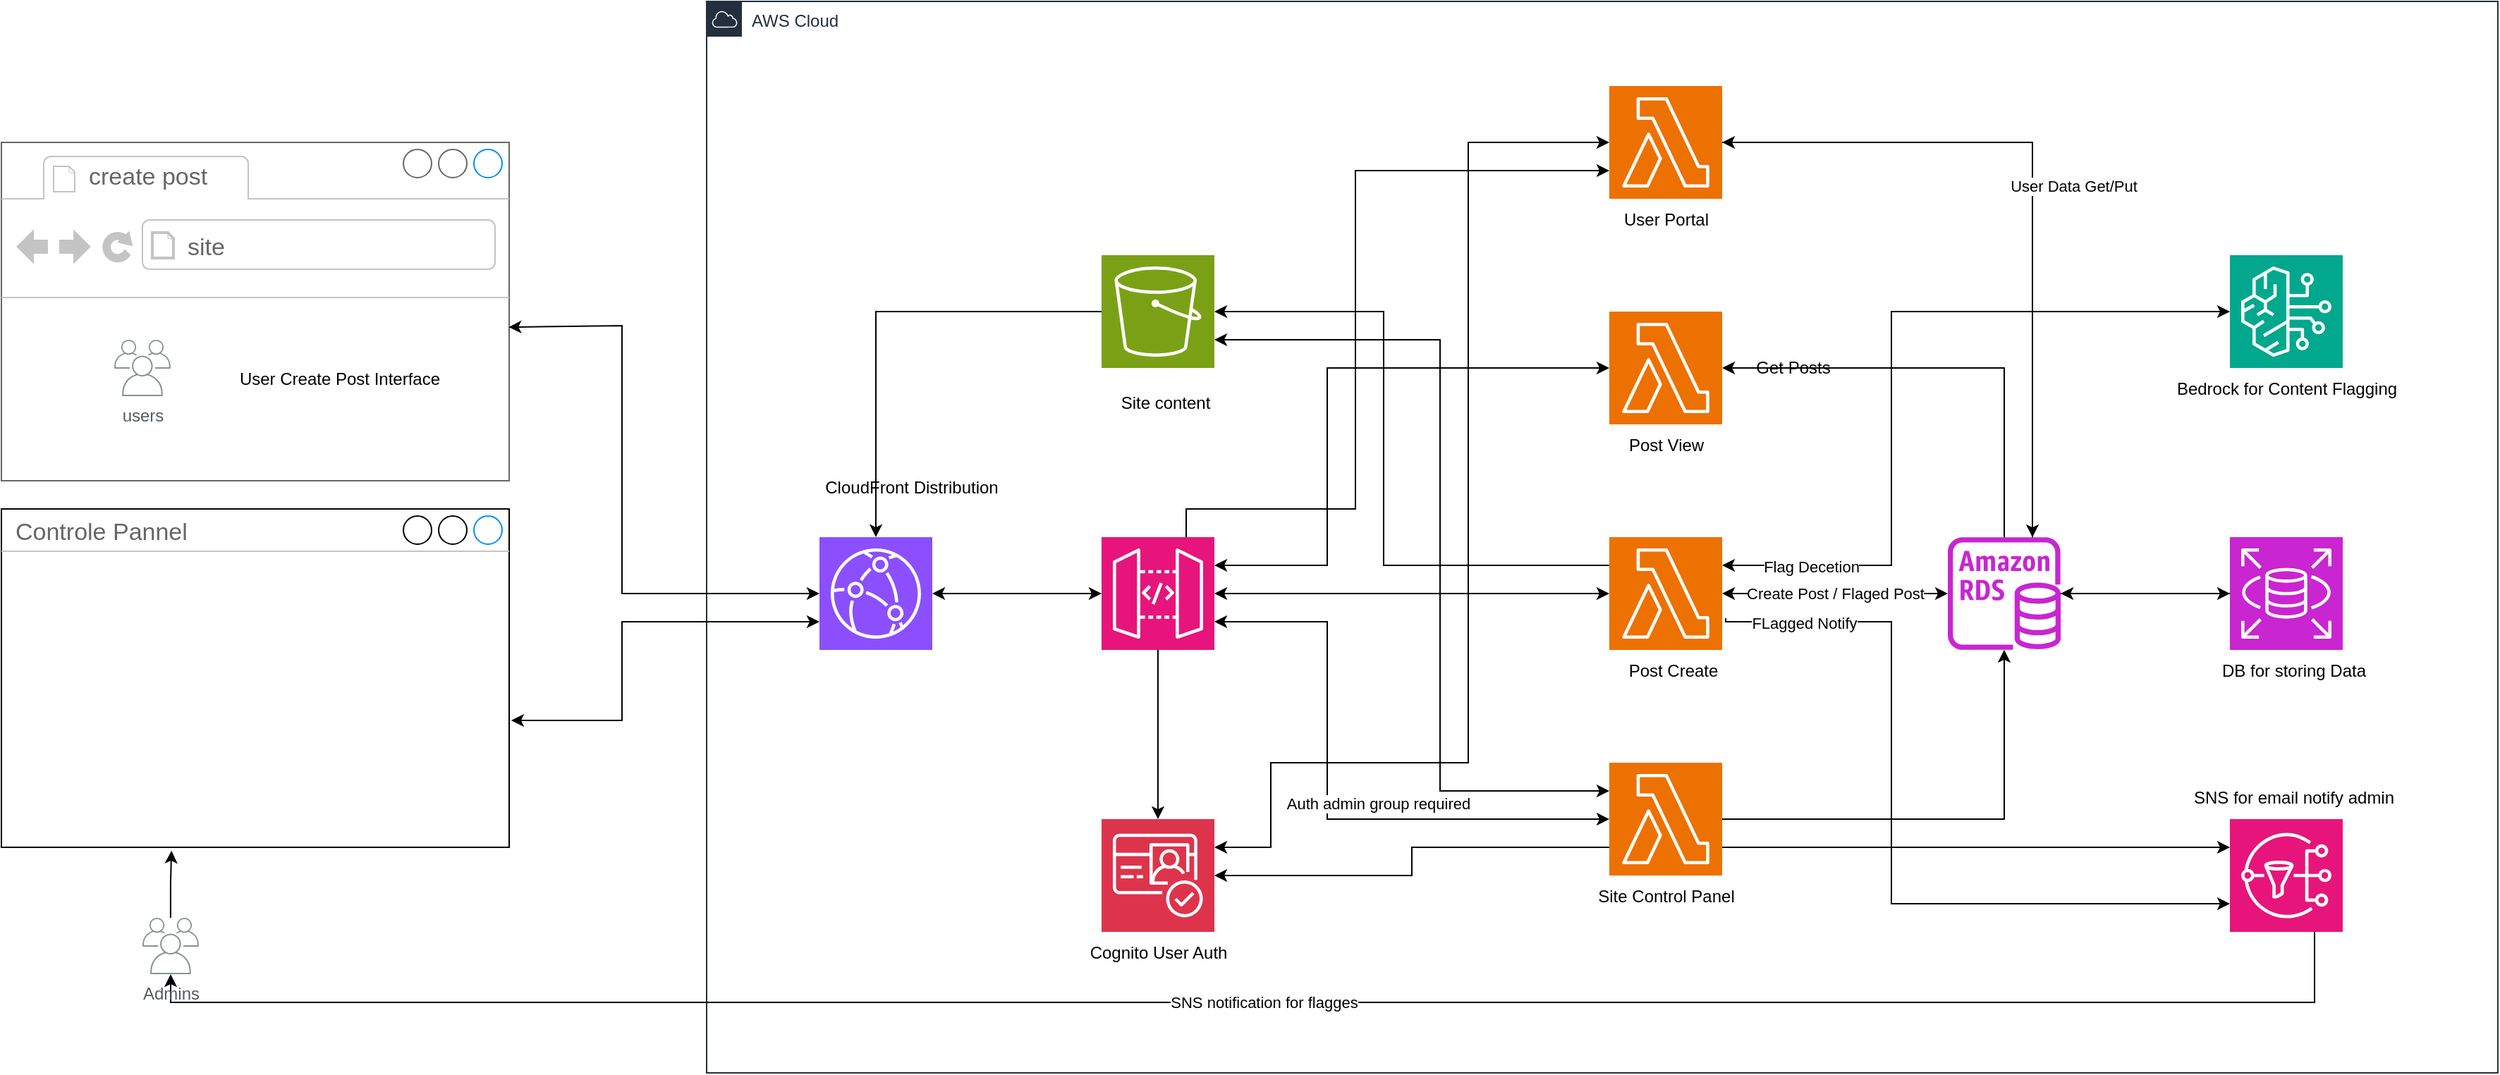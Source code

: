 <mxfile version="24.5.2" type="github">
  <diagram name="Page-1" id="eNBweOkr3n6HlXyE_nSE">
    <mxGraphModel dx="2170" dy="1160" grid="0" gridSize="10" guides="1" tooltips="1" connect="1" arrows="1" fold="1" page="0" pageScale="1" pageWidth="413" pageHeight="291" math="0" shadow="0">
      <root>
        <mxCell id="0" />
        <mxCell id="1" parent="0" />
        <mxCell id="YeCT1Fm76-048gClrjEc-198" value="" style="group" vertex="1" connectable="0" parent="1">
          <mxGeometry x="740" y="500" width="1770" height="760" as="geometry" />
        </mxCell>
        <mxCell id="YeCT1Fm76-048gClrjEc-1" value="" style="strokeWidth=1;shadow=0;dashed=0;align=center;html=1;shape=mxgraph.mockup.containers.browserWindow;rSize=0;strokeColor=#666666;strokeColor2=#008cff;strokeColor3=#c4c4c4;mainText=,;recursiveResize=0;" vertex="1" parent="YeCT1Fm76-048gClrjEc-198">
          <mxGeometry y="100" width="360" height="240" as="geometry" />
        </mxCell>
        <mxCell id="YeCT1Fm76-048gClrjEc-2" value="create post" style="strokeWidth=1;shadow=0;dashed=0;align=center;html=1;shape=mxgraph.mockup.containers.anchor;fontSize=17;fontColor=#666666;align=left;whiteSpace=wrap;" vertex="1" parent="YeCT1Fm76-048gClrjEc-1">
          <mxGeometry x="60" y="10" width="110" height="30" as="geometry" />
        </mxCell>
        <mxCell id="YeCT1Fm76-048gClrjEc-3" value="site" style="strokeWidth=1;shadow=0;dashed=0;align=center;html=1;shape=mxgraph.mockup.containers.anchor;rSize=0;fontSize=17;fontColor=#666666;align=left;" vertex="1" parent="YeCT1Fm76-048gClrjEc-1">
          <mxGeometry x="130" y="60" width="250" height="30" as="geometry" />
        </mxCell>
        <mxCell id="YeCT1Fm76-048gClrjEc-5" value="User Create Post Interface&lt;div&gt;&lt;br&gt;&lt;/div&gt;" style="text;html=1;align=center;verticalAlign=middle;whiteSpace=wrap;rounded=0;" vertex="1" parent="YeCT1Fm76-048gClrjEc-1">
          <mxGeometry x="130" y="160" width="220" height="30" as="geometry" />
        </mxCell>
        <mxCell id="YeCT1Fm76-048gClrjEc-165" value="users" style="sketch=0;outlineConnect=0;gradientColor=none;fontColor=#545B64;strokeColor=none;fillColor=#879196;dashed=0;verticalLabelPosition=bottom;verticalAlign=top;align=center;html=1;fontSize=12;fontStyle=0;aspect=fixed;shape=mxgraph.aws4.illustration_users;pointerEvents=1" vertex="1" parent="YeCT1Fm76-048gClrjEc-1">
          <mxGeometry x="80" y="140" width="40" height="40" as="geometry" />
        </mxCell>
        <mxCell id="YeCT1Fm76-048gClrjEc-6" value="AWS Cloud" style="points=[[0,0],[0.25,0],[0.5,0],[0.75,0],[1,0],[1,0.25],[1,0.5],[1,0.75],[1,1],[0.75,1],[0.5,1],[0.25,1],[0,1],[0,0.75],[0,0.5],[0,0.25]];outlineConnect=0;gradientColor=none;html=1;whiteSpace=wrap;fontSize=12;fontStyle=0;container=1;pointerEvents=0;collapsible=0;recursiveResize=0;shape=mxgraph.aws4.group;grIcon=mxgraph.aws4.group_aws_cloud;strokeColor=#232F3E;fillColor=none;verticalAlign=top;align=left;spacingLeft=30;fontColor=#232F3E;dashed=0;" vertex="1" parent="YeCT1Fm76-048gClrjEc-198">
          <mxGeometry x="500" width="1270" height="760" as="geometry" />
        </mxCell>
        <mxCell id="YeCT1Fm76-048gClrjEc-11" value="CloudFront Distribution" style="text;html=1;align=center;verticalAlign=middle;resizable=0;points=[];autosize=1;strokeColor=none;fillColor=none;" vertex="1" parent="YeCT1Fm76-048gClrjEc-6">
          <mxGeometry x="70" y="330" width="150" height="30" as="geometry" />
        </mxCell>
        <mxCell id="YeCT1Fm76-048gClrjEc-12" value="" style="sketch=0;points=[[0,0,0],[0.25,0,0],[0.5,0,0],[0.75,0,0],[1,0,0],[0,1,0],[0.25,1,0],[0.5,1,0],[0.75,1,0],[1,1,0],[0,0.25,0],[0,0.5,0],[0,0.75,0],[1,0.25,0],[1,0.5,0],[1,0.75,0]];outlineConnect=0;fontColor=#232F3E;fillColor=#8C4FFF;strokeColor=#ffffff;dashed=0;verticalLabelPosition=bottom;verticalAlign=top;align=center;html=1;fontSize=12;fontStyle=0;aspect=fixed;shape=mxgraph.aws4.resourceIcon;resIcon=mxgraph.aws4.cloudfront;" vertex="1" parent="YeCT1Fm76-048gClrjEc-6">
          <mxGeometry x="80" y="380" width="80" height="80" as="geometry" />
        </mxCell>
        <mxCell id="YeCT1Fm76-048gClrjEc-91" style="edgeStyle=orthogonalEdgeStyle;rounded=0;orthogonalLoop=1;jettySize=auto;html=1;" edge="1" parent="YeCT1Fm76-048gClrjEc-6" source="YeCT1Fm76-048gClrjEc-88" target="YeCT1Fm76-048gClrjEc-89">
          <mxGeometry relative="1" as="geometry" />
        </mxCell>
        <mxCell id="YeCT1Fm76-048gClrjEc-88" value="" style="sketch=0;points=[[0,0,0],[0.25,0,0],[0.5,0,0],[0.75,0,0],[1,0,0],[0,1,0],[0.25,1,0],[0.5,1,0],[0.75,1,0],[1,1,0],[0,0.25,0],[0,0.5,0],[0,0.75,0],[1,0.25,0],[1,0.5,0],[1,0.75,0]];outlineConnect=0;fontColor=#232F3E;fillColor=#C925D1;strokeColor=#ffffff;dashed=0;verticalLabelPosition=bottom;verticalAlign=top;align=center;html=1;fontSize=12;fontStyle=0;aspect=fixed;shape=mxgraph.aws4.resourceIcon;resIcon=mxgraph.aws4.rds;" vertex="1" parent="YeCT1Fm76-048gClrjEc-6">
          <mxGeometry x="1080" y="380" width="80" height="80" as="geometry" />
        </mxCell>
        <mxCell id="YeCT1Fm76-048gClrjEc-89" value="" style="sketch=0;outlineConnect=0;fontColor=#232F3E;gradientColor=none;fillColor=#C925D1;strokeColor=none;dashed=0;verticalLabelPosition=bottom;verticalAlign=top;align=center;html=1;fontSize=12;fontStyle=0;aspect=fixed;pointerEvents=1;shape=mxgraph.aws4.rds_instance;" vertex="1" parent="YeCT1Fm76-048gClrjEc-6">
          <mxGeometry x="880" y="380" width="80" height="80" as="geometry" />
        </mxCell>
        <mxCell id="YeCT1Fm76-048gClrjEc-90" style="edgeStyle=orthogonalEdgeStyle;rounded=0;orthogonalLoop=1;jettySize=auto;html=1;entryX=0;entryY=0.5;entryDx=0;entryDy=0;entryPerimeter=0;" edge="1" parent="YeCT1Fm76-048gClrjEc-6" source="YeCT1Fm76-048gClrjEc-89" target="YeCT1Fm76-048gClrjEc-88">
          <mxGeometry relative="1" as="geometry" />
        </mxCell>
        <mxCell id="YeCT1Fm76-048gClrjEc-92" value="" style="sketch=0;points=[[0,0,0],[0.25,0,0],[0.5,0,0],[0.75,0,0],[1,0,0],[0,1,0],[0.25,1,0],[0.5,1,0],[0.75,1,0],[1,1,0],[0,0.25,0],[0,0.5,0],[0,0.75,0],[1,0.25,0],[1,0.5,0],[1,0.75,0]];outlineConnect=0;fontColor=#232F3E;fillColor=#ED7100;strokeColor=#ffffff;dashed=0;verticalLabelPosition=bottom;verticalAlign=top;align=center;html=1;fontSize=12;fontStyle=0;aspect=fixed;shape=mxgraph.aws4.resourceIcon;resIcon=mxgraph.aws4.lambda;" vertex="1" parent="YeCT1Fm76-048gClrjEc-6">
          <mxGeometry x="640" y="220" width="80" height="80" as="geometry" />
        </mxCell>
        <mxCell id="YeCT1Fm76-048gClrjEc-93" value="" style="sketch=0;points=[[0,0,0],[0.25,0,0],[0.5,0,0],[0.75,0,0],[1,0,0],[0,1,0],[0.25,1,0],[0.5,1,0],[0.75,1,0],[1,1,0],[0,0.25,0],[0,0.5,0],[0,0.75,0],[1,0.25,0],[1,0.5,0],[1,0.75,0]];outlineConnect=0;fontColor=#232F3E;fillColor=#ED7100;strokeColor=#ffffff;dashed=0;verticalLabelPosition=bottom;verticalAlign=top;align=center;html=1;fontSize=12;fontStyle=0;aspect=fixed;shape=mxgraph.aws4.resourceIcon;resIcon=mxgraph.aws4.lambda;" vertex="1" parent="YeCT1Fm76-048gClrjEc-6">
          <mxGeometry x="640" y="380" width="80" height="80" as="geometry" />
        </mxCell>
        <mxCell id="YeCT1Fm76-048gClrjEc-175" style="edgeStyle=orthogonalEdgeStyle;rounded=0;orthogonalLoop=1;jettySize=auto;html=1;" edge="1" parent="YeCT1Fm76-048gClrjEc-6" source="YeCT1Fm76-048gClrjEc-94" target="YeCT1Fm76-048gClrjEc-89">
          <mxGeometry relative="1" as="geometry" />
        </mxCell>
        <mxCell id="YeCT1Fm76-048gClrjEc-94" value="" style="sketch=0;points=[[0,0,0],[0.25,0,0],[0.5,0,0],[0.75,0,0],[1,0,0],[0,1,0],[0.25,1,0],[0.5,1,0],[0.75,1,0],[1,1,0],[0,0.25,0],[0,0.5,0],[0,0.75,0],[1,0.25,0],[1,0.5,0],[1,0.75,0]];outlineConnect=0;fontColor=#232F3E;fillColor=#ED7100;strokeColor=#ffffff;dashed=0;verticalLabelPosition=bottom;verticalAlign=top;align=center;html=1;fontSize=12;fontStyle=0;aspect=fixed;shape=mxgraph.aws4.resourceIcon;resIcon=mxgraph.aws4.lambda;" vertex="1" parent="YeCT1Fm76-048gClrjEc-6">
          <mxGeometry x="640" y="540" width="80" height="80" as="geometry" />
        </mxCell>
        <mxCell id="YeCT1Fm76-048gClrjEc-98" style="edgeStyle=orthogonalEdgeStyle;rounded=0;orthogonalLoop=1;jettySize=auto;html=1;entryX=1;entryY=0.5;entryDx=0;entryDy=0;entryPerimeter=0;" edge="1" parent="YeCT1Fm76-048gClrjEc-6" source="YeCT1Fm76-048gClrjEc-89" target="YeCT1Fm76-048gClrjEc-92">
          <mxGeometry relative="1" as="geometry">
            <Array as="points">
              <mxPoint x="920" y="260" />
            </Array>
          </mxGeometry>
        </mxCell>
        <mxCell id="YeCT1Fm76-048gClrjEc-99" value="" style="sketch=0;points=[[0,0,0],[0.25,0,0],[0.5,0,0],[0.75,0,0],[1,0,0],[0,1,0],[0.25,1,0],[0.5,1,0],[0.75,1,0],[1,1,0],[0,0.25,0],[0,0.5,0],[0,0.75,0],[1,0.25,0],[1,0.5,0],[1,0.75,0]];outlineConnect=0;fontColor=#232F3E;fillColor=#E7157B;strokeColor=#ffffff;dashed=0;verticalLabelPosition=bottom;verticalAlign=top;align=center;html=1;fontSize=12;fontStyle=0;aspect=fixed;shape=mxgraph.aws4.resourceIcon;resIcon=mxgraph.aws4.api_gateway;" vertex="1" parent="YeCT1Fm76-048gClrjEc-6">
          <mxGeometry x="280" y="380" width="80" height="80" as="geometry" />
        </mxCell>
        <mxCell id="YeCT1Fm76-048gClrjEc-105" value="Post View" style="text;html=1;align=center;verticalAlign=middle;resizable=0;points=[];autosize=1;strokeColor=none;fillColor=none;" vertex="1" parent="YeCT1Fm76-048gClrjEc-6">
          <mxGeometry x="640" y="300" width="80" height="30" as="geometry" />
        </mxCell>
        <mxCell id="YeCT1Fm76-048gClrjEc-106" value="Post Create" style="text;html=1;align=center;verticalAlign=middle;resizable=0;points=[];autosize=1;strokeColor=none;fillColor=none;" vertex="1" parent="YeCT1Fm76-048gClrjEc-6">
          <mxGeometry x="640" y="460" width="90" height="30" as="geometry" />
        </mxCell>
        <mxCell id="YeCT1Fm76-048gClrjEc-107" value="Site Control Panel" style="text;html=1;align=center;verticalAlign=middle;resizable=0;points=[];autosize=1;strokeColor=none;fillColor=none;" vertex="1" parent="YeCT1Fm76-048gClrjEc-6">
          <mxGeometry x="620" y="620" width="120" height="30" as="geometry" />
        </mxCell>
        <mxCell id="YeCT1Fm76-048gClrjEc-108" value="" style="sketch=0;points=[[0,0,0],[0.25,0,0],[0.5,0,0],[0.75,0,0],[1,0,0],[0,1,0],[0.25,1,0],[0.5,1,0],[0.75,1,0],[1,1,0],[0,0.25,0],[0,0.5,0],[0,0.75,0],[1,0.25,0],[1,0.5,0],[1,0.75,0]];outlineConnect=0;fontColor=#232F3E;fillColor=#01A88D;strokeColor=#ffffff;dashed=0;verticalLabelPosition=bottom;verticalAlign=top;align=center;html=1;fontSize=12;fontStyle=0;aspect=fixed;shape=mxgraph.aws4.resourceIcon;resIcon=mxgraph.aws4.bedrock;" vertex="1" parent="YeCT1Fm76-048gClrjEc-6">
          <mxGeometry x="1080" y="180" width="80" height="80" as="geometry" />
        </mxCell>
        <mxCell id="YeCT1Fm76-048gClrjEc-109" value="" style="endArrow=classic;startArrow=classic;html=1;rounded=0;exitX=1;exitY=0.25;exitDx=0;exitDy=0;exitPerimeter=0;entryX=0;entryY=0.5;entryDx=0;entryDy=0;entryPerimeter=0;" edge="1" parent="YeCT1Fm76-048gClrjEc-6" source="YeCT1Fm76-048gClrjEc-93" target="YeCT1Fm76-048gClrjEc-108">
          <mxGeometry width="50" height="50" relative="1" as="geometry">
            <mxPoint x="1004.5" y="400" as="sourcePoint" />
            <mxPoint x="1054.5" y="350" as="targetPoint" />
            <Array as="points">
              <mxPoint x="840" y="400" />
              <mxPoint x="840" y="220" />
            </Array>
          </mxGeometry>
        </mxCell>
        <mxCell id="YeCT1Fm76-048gClrjEc-118" value="Flag Decetion" style="edgeLabel;html=1;align=center;verticalAlign=middle;resizable=0;points=[];" vertex="1" connectable="0" parent="YeCT1Fm76-048gClrjEc-109">
          <mxGeometry relative="1" as="geometry">
            <mxPoint x="-57" y="151" as="offset" />
          </mxGeometry>
        </mxCell>
        <mxCell id="YeCT1Fm76-048gClrjEc-111" value="" style="endArrow=classic;startArrow=classic;html=1;rounded=0;exitX=1;exitY=0.25;exitDx=0;exitDy=0;exitPerimeter=0;entryX=0;entryY=0.5;entryDx=0;entryDy=0;entryPerimeter=0;" edge="1" parent="YeCT1Fm76-048gClrjEc-6" source="YeCT1Fm76-048gClrjEc-99" target="YeCT1Fm76-048gClrjEc-92">
          <mxGeometry width="50" height="50" relative="1" as="geometry">
            <mxPoint x="732.5" y="409" as="sourcePoint" />
            <mxPoint x="1094.5" y="189" as="targetPoint" />
            <Array as="points">
              <mxPoint x="440" y="400" />
              <mxPoint x="440" y="260" />
            </Array>
          </mxGeometry>
        </mxCell>
        <mxCell id="YeCT1Fm76-048gClrjEc-112" value="" style="endArrow=classic;startArrow=classic;html=1;rounded=0;exitX=1;exitY=0.5;exitDx=0;exitDy=0;exitPerimeter=0;entryX=0;entryY=0.5;entryDx=0;entryDy=0;entryPerimeter=0;" edge="1" parent="YeCT1Fm76-048gClrjEc-6" source="YeCT1Fm76-048gClrjEc-99" target="YeCT1Fm76-048gClrjEc-93">
          <mxGeometry width="50" height="50" relative="1" as="geometry">
            <mxPoint x="754.5" y="520" as="sourcePoint" />
            <mxPoint x="804.5" y="470" as="targetPoint" />
          </mxGeometry>
        </mxCell>
        <mxCell id="YeCT1Fm76-048gClrjEc-113" value="" style="endArrow=classic;startArrow=classic;html=1;rounded=0;exitX=0;exitY=0.5;exitDx=0;exitDy=0;exitPerimeter=0;entryX=1;entryY=0.75;entryDx=0;entryDy=0;entryPerimeter=0;" edge="1" parent="YeCT1Fm76-048gClrjEc-6" source="YeCT1Fm76-048gClrjEc-94" target="YeCT1Fm76-048gClrjEc-99">
          <mxGeometry width="50" height="50" relative="1" as="geometry">
            <mxPoint x="754.5" y="520" as="sourcePoint" />
            <mxPoint x="804.5" y="470" as="targetPoint" />
            <Array as="points">
              <mxPoint x="440" y="580" />
              <mxPoint x="440" y="440" />
            </Array>
          </mxGeometry>
        </mxCell>
        <mxCell id="YeCT1Fm76-048gClrjEc-155" value="Auth admin group required" style="edgeLabel;html=1;align=center;verticalAlign=middle;resizable=0;points=[];" vertex="1" connectable="0" parent="YeCT1Fm76-048gClrjEc-113">
          <mxGeometry relative="1" as="geometry">
            <mxPoint x="36" y="-1" as="offset" />
          </mxGeometry>
        </mxCell>
        <mxCell id="YeCT1Fm76-048gClrjEc-114" value="" style="endArrow=classic;startArrow=classic;html=1;rounded=0;exitX=1;exitY=0.5;exitDx=0;exitDy=0;exitPerimeter=0;" edge="1" parent="YeCT1Fm76-048gClrjEc-6" source="YeCT1Fm76-048gClrjEc-93" target="YeCT1Fm76-048gClrjEc-89">
          <mxGeometry width="50" height="50" relative="1" as="geometry">
            <mxPoint x="754.5" y="520" as="sourcePoint" />
            <mxPoint x="804.5" y="470" as="targetPoint" />
          </mxGeometry>
        </mxCell>
        <mxCell id="YeCT1Fm76-048gClrjEc-117" value="Create Post / Flaged Post" style="edgeLabel;html=1;align=center;verticalAlign=middle;resizable=0;points=[];" vertex="1" connectable="0" parent="YeCT1Fm76-048gClrjEc-114">
          <mxGeometry relative="1" as="geometry">
            <mxPoint as="offset" />
          </mxGeometry>
        </mxCell>
        <mxCell id="YeCT1Fm76-048gClrjEc-124" value="DB for storing Data" style="text;html=1;align=center;verticalAlign=middle;resizable=0;points=[];autosize=1;strokeColor=none;fillColor=none;" vertex="1" parent="YeCT1Fm76-048gClrjEc-6">
          <mxGeometry x="1060" y="460" width="130" height="30" as="geometry" />
        </mxCell>
        <mxCell id="YeCT1Fm76-048gClrjEc-125" value="Bedrock for Content Flagging" style="text;html=1;align=center;verticalAlign=middle;resizable=0;points=[];autosize=1;strokeColor=none;fillColor=none;" vertex="1" parent="YeCT1Fm76-048gClrjEc-6">
          <mxGeometry x="1030" y="260" width="180" height="30" as="geometry" />
        </mxCell>
        <mxCell id="YeCT1Fm76-048gClrjEc-126" value="" style="sketch=0;points=[[0,0,0],[0.25,0,0],[0.5,0,0],[0.75,0,0],[1,0,0],[0,1,0],[0.25,1,0],[0.5,1,0],[0.75,1,0],[1,1,0],[0,0.25,0],[0,0.5,0],[0,0.75,0],[1,0.25,0],[1,0.5,0],[1,0.75,0]];outlineConnect=0;fontColor=#232F3E;fillColor=#7AA116;strokeColor=#ffffff;dashed=0;verticalLabelPosition=bottom;verticalAlign=top;align=center;html=1;fontSize=12;fontStyle=0;aspect=fixed;shape=mxgraph.aws4.resourceIcon;resIcon=mxgraph.aws4.s3;" vertex="1" parent="YeCT1Fm76-048gClrjEc-6">
          <mxGeometry x="280" y="180" width="80" height="80" as="geometry" />
        </mxCell>
        <mxCell id="YeCT1Fm76-048gClrjEc-127" value="Site content" style="text;html=1;align=center;verticalAlign=middle;resizable=0;points=[];autosize=1;strokeColor=none;fillColor=none;" vertex="1" parent="YeCT1Fm76-048gClrjEc-6">
          <mxGeometry x="280" y="270" width="90" height="30" as="geometry" />
        </mxCell>
        <mxCell id="YeCT1Fm76-048gClrjEc-129" style="edgeStyle=orthogonalEdgeStyle;rounded=0;orthogonalLoop=1;jettySize=auto;html=1;entryX=1;entryY=0.5;entryDx=0;entryDy=0;entryPerimeter=0;" edge="1" parent="YeCT1Fm76-048gClrjEc-6" source="YeCT1Fm76-048gClrjEc-93" target="YeCT1Fm76-048gClrjEc-126">
          <mxGeometry relative="1" as="geometry">
            <Array as="points">
              <mxPoint x="480" y="400" />
              <mxPoint x="480" y="220" />
            </Array>
          </mxGeometry>
        </mxCell>
        <mxCell id="YeCT1Fm76-048gClrjEc-139" value="" style="sketch=0;points=[[0,0,0],[0.25,0,0],[0.5,0,0],[0.75,0,0],[1,0,0],[0,1,0],[0.25,1,0],[0.5,1,0],[0.75,1,0],[1,1,0],[0,0.25,0],[0,0.5,0],[0,0.75,0],[1,0.25,0],[1,0.5,0],[1,0.75,0]];outlineConnect=0;fontColor=#232F3E;fillColor=#E7157B;strokeColor=#ffffff;dashed=0;verticalLabelPosition=bottom;verticalAlign=top;align=center;html=1;fontSize=12;fontStyle=0;aspect=fixed;shape=mxgraph.aws4.resourceIcon;resIcon=mxgraph.aws4.sns;" vertex="1" parent="YeCT1Fm76-048gClrjEc-6">
          <mxGeometry x="1080" y="580" width="80" height="80" as="geometry" />
        </mxCell>
        <mxCell id="YeCT1Fm76-048gClrjEc-140" style="edgeStyle=orthogonalEdgeStyle;rounded=0;orthogonalLoop=1;jettySize=auto;html=1;exitX=1;exitY=0.75;exitDx=0;exitDy=0;exitPerimeter=0;entryX=0;entryY=0.75;entryDx=0;entryDy=0;entryPerimeter=0;" edge="1" parent="YeCT1Fm76-048gClrjEc-6" target="YeCT1Fm76-048gClrjEc-139">
          <mxGeometry relative="1" as="geometry">
            <mxPoint x="722.5" y="437.5" as="sourcePoint" />
            <mxPoint x="1084.5" y="618" as="targetPoint" />
            <Array as="points">
              <mxPoint x="840" y="440" />
              <mxPoint x="840" y="640" />
            </Array>
          </mxGeometry>
        </mxCell>
        <mxCell id="YeCT1Fm76-048gClrjEc-141" value="FLagged Notify" style="edgeLabel;html=1;align=center;verticalAlign=middle;resizable=0;points=[];" vertex="1" connectable="0" parent="YeCT1Fm76-048gClrjEc-140">
          <mxGeometry relative="1" as="geometry">
            <mxPoint x="-62" y="-159" as="offset" />
          </mxGeometry>
        </mxCell>
        <mxCell id="YeCT1Fm76-048gClrjEc-147" value="" style="sketch=0;points=[[0,0,0],[0.25,0,0],[0.5,0,0],[0.75,0,0],[1,0,0],[0,1,0],[0.25,1,0],[0.5,1,0],[0.75,1,0],[1,1,0],[0,0.25,0],[0,0.5,0],[0,0.75,0],[1,0.25,0],[1,0.5,0],[1,0.75,0]];outlineConnect=0;fontColor=#232F3E;fillColor=#DD344C;strokeColor=#ffffff;dashed=0;verticalLabelPosition=bottom;verticalAlign=top;align=center;html=1;fontSize=12;fontStyle=0;aspect=fixed;shape=mxgraph.aws4.resourceIcon;resIcon=mxgraph.aws4.cognito;" vertex="1" parent="YeCT1Fm76-048gClrjEc-6">
          <mxGeometry x="280" y="580" width="80" height="80" as="geometry" />
        </mxCell>
        <mxCell id="YeCT1Fm76-048gClrjEc-150" value="Cognito User Auth" style="text;html=1;align=center;verticalAlign=middle;resizable=0;points=[];autosize=1;strokeColor=none;fillColor=none;" vertex="1" parent="YeCT1Fm76-048gClrjEc-6">
          <mxGeometry x="260" y="660" width="120" height="30" as="geometry" />
        </mxCell>
        <mxCell id="YeCT1Fm76-048gClrjEc-156" value="SNS for email notify admin" style="text;html=1;align=center;verticalAlign=middle;resizable=0;points=[];autosize=1;strokeColor=none;fillColor=none;" vertex="1" parent="YeCT1Fm76-048gClrjEc-6">
          <mxGeometry x="1040" y="550" width="170" height="30" as="geometry" />
        </mxCell>
        <mxCell id="YeCT1Fm76-048gClrjEc-176" style="edgeStyle=orthogonalEdgeStyle;rounded=0;orthogonalLoop=1;jettySize=auto;html=1;exitX=0.5;exitY=1;exitDx=0;exitDy=0;exitPerimeter=0;entryX=0.5;entryY=0;entryDx=0;entryDy=0;entryPerimeter=0;" edge="1" parent="YeCT1Fm76-048gClrjEc-6" source="YeCT1Fm76-048gClrjEc-99" target="YeCT1Fm76-048gClrjEc-147">
          <mxGeometry relative="1" as="geometry" />
        </mxCell>
        <mxCell id="YeCT1Fm76-048gClrjEc-177" style="edgeStyle=orthogonalEdgeStyle;rounded=0;orthogonalLoop=1;jettySize=auto;html=1;exitX=0;exitY=0.75;exitDx=0;exitDy=0;exitPerimeter=0;entryX=1;entryY=0.5;entryDx=0;entryDy=0;entryPerimeter=0;" edge="1" parent="YeCT1Fm76-048gClrjEc-6" source="YeCT1Fm76-048gClrjEc-94" target="YeCT1Fm76-048gClrjEc-147">
          <mxGeometry relative="1" as="geometry" />
        </mxCell>
        <mxCell id="YeCT1Fm76-048gClrjEc-178" style="edgeStyle=orthogonalEdgeStyle;rounded=0;orthogonalLoop=1;jettySize=auto;html=1;exitX=1;exitY=0.75;exitDx=0;exitDy=0;exitPerimeter=0;entryX=0;entryY=0.25;entryDx=0;entryDy=0;entryPerimeter=0;" edge="1" parent="YeCT1Fm76-048gClrjEc-6" source="YeCT1Fm76-048gClrjEc-94" target="YeCT1Fm76-048gClrjEc-139">
          <mxGeometry relative="1" as="geometry" />
        </mxCell>
        <mxCell id="YeCT1Fm76-048gClrjEc-181" value="" style="endArrow=classic;startArrow=classic;html=1;rounded=0;entryX=0;entryY=0.5;entryDx=0;entryDy=0;entryPerimeter=0;exitX=1;exitY=0.5;exitDx=0;exitDy=0;exitPerimeter=0;" edge="1" parent="YeCT1Fm76-048gClrjEc-6" source="YeCT1Fm76-048gClrjEc-12" target="YeCT1Fm76-048gClrjEc-99">
          <mxGeometry width="50" height="50" relative="1" as="geometry">
            <mxPoint x="-5.5" y="20" as="sourcePoint" />
            <mxPoint x="234.5" y="380" as="targetPoint" />
            <Array as="points" />
          </mxGeometry>
        </mxCell>
        <mxCell id="YeCT1Fm76-048gClrjEc-186" value="" style="endArrow=classic;startArrow=classic;html=1;rounded=0;exitX=0;exitY=0.25;exitDx=0;exitDy=0;exitPerimeter=0;entryX=1;entryY=0.75;entryDx=0;entryDy=0;entryPerimeter=0;" edge="1" parent="YeCT1Fm76-048gClrjEc-6" source="YeCT1Fm76-048gClrjEc-94" target="YeCT1Fm76-048gClrjEc-126">
          <mxGeometry width="50" height="50" relative="1" as="geometry">
            <mxPoint x="360" y="452" as="sourcePoint" />
            <mxPoint x="410" y="402" as="targetPoint" />
            <Array as="points">
              <mxPoint x="520" y="560" />
              <mxPoint x="520" y="240" />
            </Array>
          </mxGeometry>
        </mxCell>
        <mxCell id="YeCT1Fm76-048gClrjEc-187" style="edgeStyle=orthogonalEdgeStyle;rounded=0;orthogonalLoop=1;jettySize=auto;html=1;exitX=0;exitY=0.5;exitDx=0;exitDy=0;exitPerimeter=0;entryX=0.5;entryY=0;entryDx=0;entryDy=0;entryPerimeter=0;" edge="1" parent="YeCT1Fm76-048gClrjEc-6" source="YeCT1Fm76-048gClrjEc-126" target="YeCT1Fm76-048gClrjEc-12">
          <mxGeometry relative="1" as="geometry" />
        </mxCell>
        <mxCell id="YeCT1Fm76-048gClrjEc-195" style="edgeStyle=orthogonalEdgeStyle;rounded=0;orthogonalLoop=1;jettySize=auto;html=1;exitX=1;exitY=0.5;exitDx=0;exitDy=0;exitPerimeter=0;" edge="1" parent="YeCT1Fm76-048gClrjEc-6" source="YeCT1Fm76-048gClrjEc-188" target="YeCT1Fm76-048gClrjEc-89">
          <mxGeometry relative="1" as="geometry">
            <Array as="points">
              <mxPoint x="940" y="100" />
            </Array>
          </mxGeometry>
        </mxCell>
        <mxCell id="YeCT1Fm76-048gClrjEc-188" value="" style="sketch=0;points=[[0,0,0],[0.25,0,0],[0.5,0,0],[0.75,0,0],[1,0,0],[0,1,0],[0.25,1,0],[0.5,1,0],[0.75,1,0],[1,1,0],[0,0.25,0],[0,0.5,0],[0,0.75,0],[1,0.25,0],[1,0.5,0],[1,0.75,0]];outlineConnect=0;fontColor=#232F3E;fillColor=#ED7100;strokeColor=#ffffff;dashed=0;verticalLabelPosition=bottom;verticalAlign=top;align=center;html=1;fontSize=12;fontStyle=0;aspect=fixed;shape=mxgraph.aws4.resourceIcon;resIcon=mxgraph.aws4.lambda;" vertex="1" parent="YeCT1Fm76-048gClrjEc-6">
          <mxGeometry x="640" y="60" width="80" height="80" as="geometry" />
        </mxCell>
        <mxCell id="YeCT1Fm76-048gClrjEc-189" value="User Portal" style="text;html=1;align=center;verticalAlign=middle;resizable=0;points=[];autosize=1;strokeColor=none;fillColor=none;" vertex="1" parent="YeCT1Fm76-048gClrjEc-6">
          <mxGeometry x="640" y="140" width="80" height="30" as="geometry" />
        </mxCell>
        <mxCell id="YeCT1Fm76-048gClrjEc-192" value="" style="endArrow=classic;startArrow=classic;html=1;rounded=0;exitX=1;exitY=0.25;exitDx=0;exitDy=0;exitPerimeter=0;entryX=0;entryY=0.5;entryDx=0;entryDy=0;entryPerimeter=0;" edge="1" parent="YeCT1Fm76-048gClrjEc-6" source="YeCT1Fm76-048gClrjEc-147" target="YeCT1Fm76-048gClrjEc-188">
          <mxGeometry width="50" height="50" relative="1" as="geometry">
            <mxPoint x="394.5" y="530" as="sourcePoint" />
            <mxPoint x="444.5" y="480" as="targetPoint" />
            <Array as="points">
              <mxPoint x="400" y="600" />
              <mxPoint x="400" y="540" />
              <mxPoint x="540" y="540" />
              <mxPoint x="540" y="100" />
            </Array>
          </mxGeometry>
        </mxCell>
        <mxCell id="YeCT1Fm76-048gClrjEc-194" style="edgeStyle=orthogonalEdgeStyle;rounded=0;orthogonalLoop=1;jettySize=auto;html=1;exitX=0.75;exitY=0;exitDx=0;exitDy=0;exitPerimeter=0;entryX=0;entryY=0.75;entryDx=0;entryDy=0;entryPerimeter=0;" edge="1" parent="YeCT1Fm76-048gClrjEc-6" source="YeCT1Fm76-048gClrjEc-99" target="YeCT1Fm76-048gClrjEc-188">
          <mxGeometry relative="1" as="geometry">
            <Array as="points">
              <mxPoint x="340" y="360" />
              <mxPoint x="460" y="360" />
              <mxPoint x="460" y="120" />
            </Array>
          </mxGeometry>
        </mxCell>
        <mxCell id="YeCT1Fm76-048gClrjEc-196" style="edgeStyle=orthogonalEdgeStyle;rounded=0;orthogonalLoop=1;jettySize=auto;html=1;entryX=1;entryY=0.5;entryDx=0;entryDy=0;entryPerimeter=0;" edge="1" parent="YeCT1Fm76-048gClrjEc-6" source="YeCT1Fm76-048gClrjEc-89" target="YeCT1Fm76-048gClrjEc-188">
          <mxGeometry relative="1" as="geometry">
            <Array as="points">
              <mxPoint x="940" y="100" />
            </Array>
          </mxGeometry>
        </mxCell>
        <mxCell id="YeCT1Fm76-048gClrjEc-197" value="User Data Get/Put" style="edgeLabel;html=1;align=center;verticalAlign=middle;resizable=0;points=[];" vertex="1" connectable="0" parent="YeCT1Fm76-048gClrjEc-196">
          <mxGeometry relative="1" as="geometry">
            <mxPoint x="29" y="1" as="offset" />
          </mxGeometry>
        </mxCell>
        <mxCell id="YeCT1Fm76-048gClrjEc-136" value="Controle Pannel" style="strokeWidth=1;shadow=0;dashed=0;align=center;html=1;shape=mxgraph.mockup.containers.window;align=left;verticalAlign=top;spacingLeft=8;strokeColor2=#008cff;strokeColor3=#c4c4c4;fontColor=#666666;mainText=;fontSize=17;labelBackgroundColor=none;whiteSpace=wrap;" vertex="1" parent="YeCT1Fm76-048gClrjEc-198">
          <mxGeometry y="360" width="360" height="240" as="geometry" />
        </mxCell>
        <mxCell id="YeCT1Fm76-048gClrjEc-143" style="edgeStyle=orthogonalEdgeStyle;rounded=0;orthogonalLoop=1;jettySize=auto;html=1;" edge="1" parent="YeCT1Fm76-048gClrjEc-198" source="YeCT1Fm76-048gClrjEc-139" target="YeCT1Fm76-048gClrjEc-7">
          <mxGeometry relative="1" as="geometry">
            <mxPoint x="174" y="770.268" as="targetPoint" />
            <Array as="points">
              <mxPoint x="1640" y="710" />
              <mxPoint x="120" y="710" />
            </Array>
          </mxGeometry>
        </mxCell>
        <mxCell id="YeCT1Fm76-048gClrjEc-173" value="SNS notification for flagges" style="edgeLabel;html=1;align=center;verticalAlign=middle;resizable=0;points=[];" vertex="1" connectable="0" parent="YeCT1Fm76-048gClrjEc-143">
          <mxGeometry relative="1" as="geometry">
            <mxPoint as="offset" />
          </mxGeometry>
        </mxCell>
        <mxCell id="YeCT1Fm76-048gClrjEc-7" value="Admins" style="sketch=0;outlineConnect=0;gradientColor=none;fontColor=#545B64;strokeColor=none;fillColor=#879196;dashed=0;verticalLabelPosition=bottom;verticalAlign=top;align=center;html=1;fontSize=12;fontStyle=0;aspect=fixed;shape=mxgraph.aws4.illustration_users;pointerEvents=1" vertex="1" parent="YeCT1Fm76-048gClrjEc-198">
          <mxGeometry x="100" y="650" width="40" height="40" as="geometry" />
        </mxCell>
        <mxCell id="YeCT1Fm76-048gClrjEc-166" style="edgeStyle=orthogonalEdgeStyle;rounded=0;orthogonalLoop=1;jettySize=auto;html=1;entryX=0.335;entryY=1.01;entryDx=0;entryDy=0;entryPerimeter=0;" edge="1" parent="YeCT1Fm76-048gClrjEc-198" source="YeCT1Fm76-048gClrjEc-7" target="YeCT1Fm76-048gClrjEc-136">
          <mxGeometry relative="1" as="geometry" />
        </mxCell>
        <mxCell id="YeCT1Fm76-048gClrjEc-184" value="" style="endArrow=classic;startArrow=classic;html=1;rounded=0;exitX=0.999;exitY=0.546;exitDx=0;exitDy=0;exitPerimeter=0;entryX=0;entryY=0.5;entryDx=0;entryDy=0;entryPerimeter=0;" edge="1" parent="YeCT1Fm76-048gClrjEc-198" source="YeCT1Fm76-048gClrjEc-1" target="YeCT1Fm76-048gClrjEc-12">
          <mxGeometry width="50" height="50" relative="1" as="geometry">
            <mxPoint x="900" y="230" as="sourcePoint" />
            <mxPoint x="950" y="180" as="targetPoint" />
            <Array as="points">
              <mxPoint x="440" y="230" />
              <mxPoint x="440" y="420" />
            </Array>
          </mxGeometry>
        </mxCell>
        <mxCell id="YeCT1Fm76-048gClrjEc-185" value="" style="endArrow=classic;startArrow=classic;html=1;rounded=0;exitX=1.004;exitY=0.625;exitDx=0;exitDy=0;exitPerimeter=0;entryX=0;entryY=0.75;entryDx=0;entryDy=0;entryPerimeter=0;" edge="1" parent="YeCT1Fm76-048gClrjEc-198" source="YeCT1Fm76-048gClrjEc-136" target="YeCT1Fm76-048gClrjEc-12">
          <mxGeometry width="50" height="50" relative="1" as="geometry">
            <mxPoint x="370" y="242" as="sourcePoint" />
            <mxPoint x="590" y="390" as="targetPoint" />
            <Array as="points">
              <mxPoint x="440" y="510" />
              <mxPoint x="440" y="460" />
              <mxPoint x="440" y="440" />
            </Array>
          </mxGeometry>
        </mxCell>
        <mxCell id="YeCT1Fm76-048gClrjEc-119" value="Get Posts" style="text;html=1;align=center;verticalAlign=middle;resizable=0;points=[];autosize=1;strokeColor=none;fillColor=none;" vertex="1" parent="YeCT1Fm76-048gClrjEc-198">
          <mxGeometry x="1230" y="245" width="80" height="30" as="geometry" />
        </mxCell>
      </root>
    </mxGraphModel>
  </diagram>
</mxfile>
